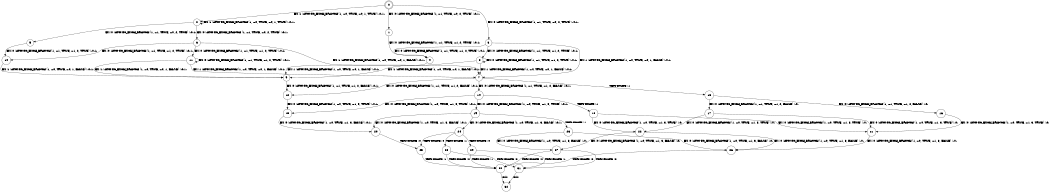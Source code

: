 digraph BCG {
size = "7, 10.5";
center = TRUE;
node [shape = circle];
0 [peripheries = 2];
0 -> 1 [label = "EX !0 !ATOMIC_EXCH_BRANCH (1, +1, TRUE, +0, 2, TRUE) !:0:1:"];
0 -> 2 [label = "EX !1 !ATOMIC_EXCH_BRANCH (1, +0, TRUE, +0, 1, TRUE) !:0:1:"];
0 -> 3 [label = "EX !0 !ATOMIC_EXCH_BRANCH (1, +1, TRUE, +0, 2, TRUE) !:0:1:"];
1 -> 4 [label = "EX !0 !ATOMIC_EXCH_BRANCH (1, +1, TRUE, +1, 2, TRUE) !:0:1:"];
2 -> 5 [label = "EX !0 !ATOMIC_EXCH_BRANCH (1, +1, TRUE, +0, 2, TRUE) !:0:1:"];
2 -> 6 [label = "EX !0 !ATOMIC_EXCH_BRANCH (1, +1, TRUE, +0, 2, TRUE) !:0:1:"];
2 -> 2 [label = "EX !1 !ATOMIC_EXCH_BRANCH (1, +0, TRUE, +0, 1, TRUE) !:0:1:"];
3 -> 4 [label = "EX !0 !ATOMIC_EXCH_BRANCH (1, +1, TRUE, +1, 2, TRUE) !:0:1:"];
3 -> 7 [label = "EX !1 !ATOMIC_EXCH_BRANCH (1, +0, TRUE, +0, 1, FALSE) !:0:1:"];
3 -> 8 [label = "EX !0 !ATOMIC_EXCH_BRANCH (1, +1, TRUE, +1, 2, TRUE) !:0:1:"];
4 -> 9 [label = "EX !1 !ATOMIC_EXCH_BRANCH (1, +0, TRUE, +0, 1, FALSE) !:0:1:"];
5 -> 10 [label = "EX !0 !ATOMIC_EXCH_BRANCH (1, +1, TRUE, +1, 2, TRUE) !:0:1:"];
6 -> 10 [label = "EX !0 !ATOMIC_EXCH_BRANCH (1, +1, TRUE, +1, 2, TRUE) !:0:1:"];
6 -> 7 [label = "EX !1 !ATOMIC_EXCH_BRANCH (1, +0, TRUE, +0, 1, FALSE) !:0:1:"];
6 -> 11 [label = "EX !0 !ATOMIC_EXCH_BRANCH (1, +1, TRUE, +1, 2, TRUE) !:0:1:"];
7 -> 12 [label = "EX !0 !ATOMIC_EXCH_BRANCH (1, +1, TRUE, +1, 2, FALSE) !:0:1:"];
7 -> 13 [label = "TERMINATE !1"];
7 -> 14 [label = "EX !0 !ATOMIC_EXCH_BRANCH (1, +1, TRUE, +1, 2, FALSE) !:0:1:"];
8 -> 9 [label = "EX !1 !ATOMIC_EXCH_BRANCH (1, +0, TRUE, +0, 1, FALSE) !:0:1:"];
8 -> 7 [label = "EX !1 !ATOMIC_EXCH_BRANCH (1, +0, TRUE, +0, 1, FALSE) !:0:1:"];
8 -> 8 [label = "EX !0 !ATOMIC_EXCH_BRANCH (1, +1, TRUE, +1, 2, TRUE) !:0:1:"];
9 -> 12 [label = "EX !0 !ATOMIC_EXCH_BRANCH (1, +1, TRUE, +1, 2, FALSE) !:0:1:"];
10 -> 9 [label = "EX !1 !ATOMIC_EXCH_BRANCH (1, +0, TRUE, +0, 1, FALSE) !:0:1:"];
11 -> 9 [label = "EX !1 !ATOMIC_EXCH_BRANCH (1, +0, TRUE, +0, 1, FALSE) !:0:1:"];
11 -> 7 [label = "EX !1 !ATOMIC_EXCH_BRANCH (1, +0, TRUE, +0, 1, FALSE) !:0:1:"];
11 -> 11 [label = "EX !0 !ATOMIC_EXCH_BRANCH (1, +1, TRUE, +1, 2, TRUE) !:0:1:"];
12 -> 15 [label = "EX !0 !ATOMIC_EXCH_BRANCH (1, +0, TRUE, +1, 3, TRUE) !:0:1:"];
13 -> 16 [label = "EX !0 !ATOMIC_EXCH_BRANCH (1, +1, TRUE, +1, 2, FALSE) !:0:"];
13 -> 17 [label = "EX !0 !ATOMIC_EXCH_BRANCH (1, +1, TRUE, +1, 2, FALSE) !:0:"];
14 -> 15 [label = "EX !0 !ATOMIC_EXCH_BRANCH (1, +0, TRUE, +1, 3, TRUE) !:0:1:"];
14 -> 18 [label = "TERMINATE !1"];
14 -> 19 [label = "EX !0 !ATOMIC_EXCH_BRANCH (1, +0, TRUE, +1, 3, TRUE) !:0:1:"];
15 -> 20 [label = "EX !0 !ATOMIC_EXCH_BRANCH (1, +0, TRUE, +1, 3, FALSE) !:0:1:"];
16 -> 21 [label = "EX !0 !ATOMIC_EXCH_BRANCH (1, +0, TRUE, +1, 3, TRUE) !:0:"];
17 -> 21 [label = "EX !0 !ATOMIC_EXCH_BRANCH (1, +0, TRUE, +1, 3, TRUE) !:0:"];
17 -> 22 [label = "EX !0 !ATOMIC_EXCH_BRANCH (1, +0, TRUE, +1, 3, TRUE) !:0:"];
18 -> 21 [label = "EX !0 !ATOMIC_EXCH_BRANCH (1, +0, TRUE, +1, 3, TRUE) !:0:"];
18 -> 22 [label = "EX !0 !ATOMIC_EXCH_BRANCH (1, +0, TRUE, +1, 3, TRUE) !:0:"];
19 -> 20 [label = "EX !0 !ATOMIC_EXCH_BRANCH (1, +0, TRUE, +1, 3, FALSE) !:0:1:"];
19 -> 23 [label = "TERMINATE !1"];
19 -> 24 [label = "EX !0 !ATOMIC_EXCH_BRANCH (1, +0, TRUE, +1, 3, FALSE) !:0:1:"];
20 -> 25 [label = "TERMINATE !0"];
21 -> 26 [label = "EX !0 !ATOMIC_EXCH_BRANCH (1, +0, TRUE, +1, 3, FALSE) !:0:"];
22 -> 26 [label = "EX !0 !ATOMIC_EXCH_BRANCH (1, +0, TRUE, +1, 3, FALSE) !:0:"];
22 -> 27 [label = "EX !0 !ATOMIC_EXCH_BRANCH (1, +0, TRUE, +1, 3, FALSE) !:0:"];
23 -> 26 [label = "EX !0 !ATOMIC_EXCH_BRANCH (1, +0, TRUE, +1, 3, FALSE) !:0:"];
23 -> 27 [label = "EX !0 !ATOMIC_EXCH_BRANCH (1, +0, TRUE, +1, 3, FALSE) !:0:"];
24 -> 25 [label = "TERMINATE !0"];
24 -> 28 [label = "TERMINATE !1"];
24 -> 29 [label = "TERMINATE !0"];
25 -> 30 [label = "TERMINATE !1"];
26 -> 30 [label = "TERMINATE !0"];
27 -> 30 [label = "TERMINATE !0"];
27 -> 31 [label = "TERMINATE !0"];
28 -> 30 [label = "TERMINATE !0"];
28 -> 31 [label = "TERMINATE !0"];
29 -> 30 [label = "TERMINATE !1"];
29 -> 31 [label = "TERMINATE !1"];
30 -> 32 [label = "exit"];
31 -> 32 [label = "exit"];
}
